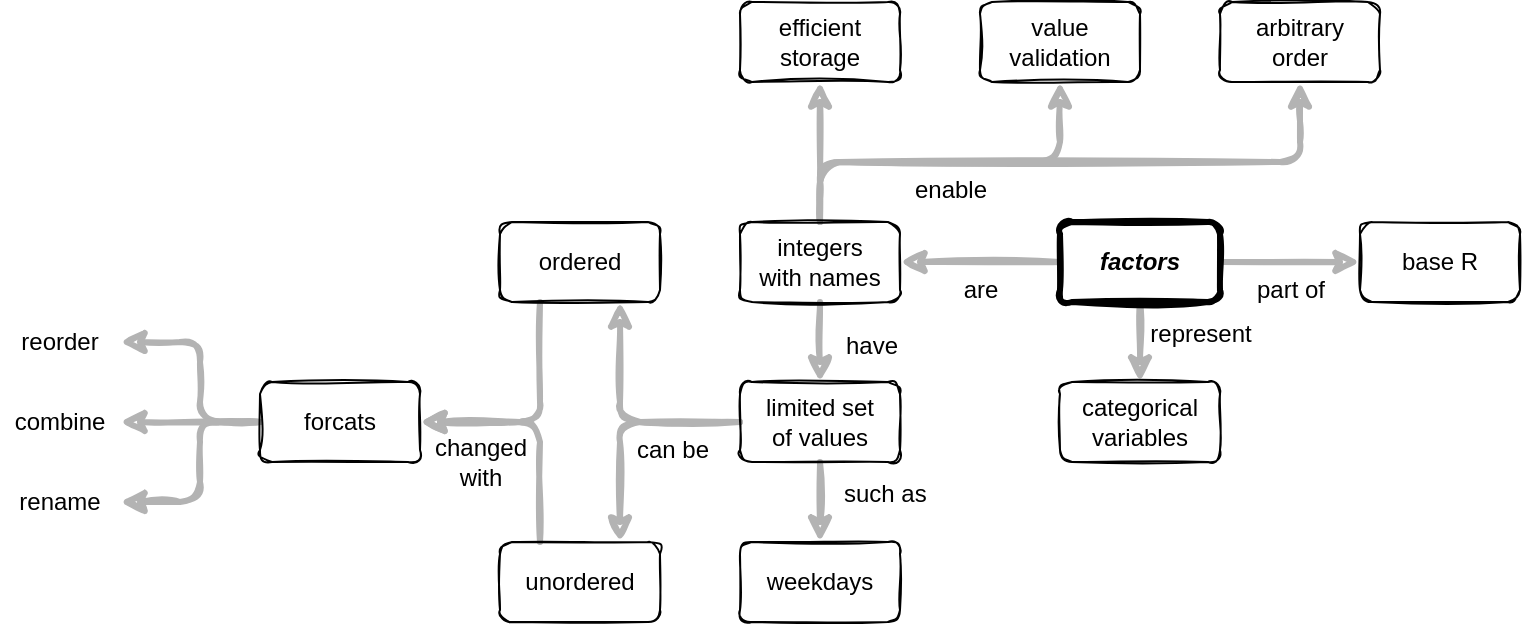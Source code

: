 <mxfile version="13.6.2" type="device"><diagram name="Page-1" id="42789a77-a242-8287-6e28-9cd8cfd52e62"><mxGraphModel dx="946" dy="680" grid="1" gridSize="10" guides="1" tooltips="1" connect="1" arrows="1" fold="1" page="1" pageScale="1" pageWidth="1100" pageHeight="850" background="#ffffff" math="0" shadow="0"><root><mxCell id="0"/><mxCell id="1" parent="0"/><mxCell id="Q8fEgzgGfGvltEnc6YPg-21" value="have" style="endArrow=classic;html=1;strokeWidth=3;strokeColor=#B3B3B3;verticalAlign=middle;fontSize=12;labelBackgroundColor=none;fontFamily=Helvetica;align=left;sketch=1;exitX=0.5;exitY=1;exitDx=0;exitDy=0;entryX=0.5;entryY=0;entryDx=0;entryDy=0;" parent="1" source="Q8fEgzgGfGvltEnc6YPg-26" target="Q8fEgzgGfGvltEnc6YPg-17" edge="1"><mxGeometry x="0.08" y="10" width="50" height="50" relative="1" as="geometry"><mxPoint x="380" y="220" as="sourcePoint"/><mxPoint x="430" y="390" as="targetPoint"/><Array as="points"/><mxPoint x="1" as="offset"/></mxGeometry></mxCell><mxCell id="02z_vxr1TSbZPnFrDk6E-7" value="such as" style="endArrow=classic;html=1;strokeWidth=3;strokeColor=#B3B3B3;verticalAlign=middle;fontSize=12;labelBackgroundColor=none;fontFamily=Helvetica;align=left;sketch=1;exitX=0.5;exitY=1;exitDx=0;exitDy=0;entryX=0.5;entryY=0;entryDx=0;entryDy=0;" edge="1" parent="1" source="Q8fEgzgGfGvltEnc6YPg-17" target="02z_vxr1TSbZPnFrDk6E-1"><mxGeometry x="-0.2" y="10" width="50" height="50" relative="1" as="geometry"><mxPoint x="640" y="200" as="sourcePoint"/><mxPoint x="640" y="280" as="targetPoint"/><Array as="points"/><mxPoint as="offset"/></mxGeometry></mxCell><mxCell id="02z_vxr1TSbZPnFrDk6E-8" value="are" style="endArrow=classic;html=1;strokeWidth=3;strokeColor=#B3B3B3;verticalAlign=top;fontSize=12;labelBackgroundColor=none;fontFamily=Helvetica;align=center;sketch=1;exitX=0;exitY=0.5;exitDx=0;exitDy=0;entryX=1;entryY=0.5;entryDx=0;entryDy=0;" edge="1" parent="1" source="Q8fEgzgGfGvltEnc6YPg-16" target="Q8fEgzgGfGvltEnc6YPg-26"><mxGeometry width="50" height="50" relative="1" as="geometry"><mxPoint x="640" y="200" as="sourcePoint"/><mxPoint x="640" y="280" as="targetPoint"/><Array as="points"/><mxPoint as="offset"/></mxGeometry></mxCell><mxCell id="02z_vxr1TSbZPnFrDk6E-9" value="" style="endArrow=classic;html=1;strokeWidth=3;strokeColor=#B3B3B3;verticalAlign=top;fontSize=12;labelBackgroundColor=none;fontFamily=Helvetica;align=center;sketch=1;exitX=0.5;exitY=0;exitDx=0;exitDy=0;entryX=0.5;entryY=1;entryDx=0;entryDy=0;" edge="1" parent="1" source="Q8fEgzgGfGvltEnc6YPg-26" target="02z_vxr1TSbZPnFrDk6E-6"><mxGeometry width="50" height="50" relative="1" as="geometry"><mxPoint x="600" y="180" as="sourcePoint"/><mxPoint x="500" y="180" as="targetPoint"/><Array as="points"/><mxPoint as="offset"/></mxGeometry></mxCell><mxCell id="02z_vxr1TSbZPnFrDk6E-10" value="can be" style="endArrow=classic;html=1;strokeWidth=3;strokeColor=#B3B3B3;verticalAlign=top;fontSize=12;labelBackgroundColor=none;fontFamily=Helvetica;align=center;sketch=1;exitX=0;exitY=0.5;exitDx=0;exitDy=0;entryX=0.75;entryY=1;entryDx=0;entryDy=0;" edge="1" parent="1" source="Q8fEgzgGfGvltEnc6YPg-17" target="02z_vxr1TSbZPnFrDk6E-2"><mxGeometry x="-0.429" width="50" height="50" relative="1" as="geometry"><mxPoint x="600" y="180" as="sourcePoint"/><mxPoint x="500" y="180" as="targetPoint"/><Array as="points"><mxPoint x="350" y="250"/></Array><mxPoint as="offset"/></mxGeometry></mxCell><mxCell id="02z_vxr1TSbZPnFrDk6E-11" value="" style="endArrow=classic;html=1;strokeWidth=3;strokeColor=#B3B3B3;verticalAlign=top;fontSize=12;labelBackgroundColor=none;fontFamily=Helvetica;align=center;sketch=1;entryX=0.75;entryY=0;entryDx=0;entryDy=0;exitX=0;exitY=0.5;exitDx=0;exitDy=0;" edge="1" parent="1" source="Q8fEgzgGfGvltEnc6YPg-17" target="02z_vxr1TSbZPnFrDk6E-3"><mxGeometry width="50" height="50" relative="1" as="geometry"><mxPoint x="410" y="170" as="sourcePoint"/><mxPoint x="330" y="130" as="targetPoint"/><Array as="points"><mxPoint x="350" y="250"/></Array><mxPoint as="offset"/></mxGeometry></mxCell><mxCell id="02z_vxr1TSbZPnFrDk6E-14" value="enable" style="endArrow=classic;html=1;strokeWidth=3;strokeColor=#B3B3B3;verticalAlign=top;fontSize=12;labelBackgroundColor=none;fontFamily=Helvetica;align=center;sketch=1;entryX=0.5;entryY=1;entryDx=0;entryDy=0;" edge="1" parent="1" target="02z_vxr1TSbZPnFrDk6E-4"><mxGeometry width="50" height="50" relative="1" as="geometry"><mxPoint x="450" y="150" as="sourcePoint"/><mxPoint x="460" y="90" as="targetPoint"/><Array as="points"><mxPoint x="450" y="120"/><mxPoint x="570" y="120"/></Array><mxPoint as="offset"/></mxGeometry></mxCell><mxCell id="02z_vxr1TSbZPnFrDk6E-15" value="" style="endArrow=classic;html=1;strokeWidth=3;strokeColor=#B3B3B3;verticalAlign=top;fontSize=12;labelBackgroundColor=none;fontFamily=Helvetica;align=center;sketch=1;entryX=0.5;entryY=1;entryDx=0;entryDy=0;" edge="1" parent="1" target="02z_vxr1TSbZPnFrDk6E-5"><mxGeometry width="50" height="50" relative="1" as="geometry"><mxPoint x="450" y="150" as="sourcePoint"/><mxPoint x="580" y="90" as="targetPoint"/><Array as="points"><mxPoint x="450" y="120"/><mxPoint x="690" y="120"/></Array><mxPoint as="offset"/></mxGeometry></mxCell><mxCell id="02z_vxr1TSbZPnFrDk6E-17" value="part of" style="endArrow=classic;html=1;strokeWidth=3;strokeColor=#B3B3B3;verticalAlign=top;fontSize=12;labelBackgroundColor=none;fontFamily=Helvetica;align=center;sketch=1;exitX=1;exitY=0.5;exitDx=0;exitDy=0;entryX=0;entryY=0.5;entryDx=0;entryDy=0;" edge="1" parent="1" source="Q8fEgzgGfGvltEnc6YPg-16" target="02z_vxr1TSbZPnFrDk6E-16"><mxGeometry width="50" height="50" relative="1" as="geometry"><mxPoint x="580" y="180" as="sourcePoint"/><mxPoint x="500" y="180" as="targetPoint"/><Array as="points"/><mxPoint as="offset"/></mxGeometry></mxCell><mxCell id="02z_vxr1TSbZPnFrDk6E-19" value="represent" style="endArrow=classic;html=1;strokeWidth=3;strokeColor=#B3B3B3;verticalAlign=middle;fontSize=12;labelBackgroundColor=none;fontFamily=Helvetica;align=center;sketch=1;entryX=0.5;entryY=0;entryDx=0;entryDy=0;exitX=0.5;exitY=1;exitDx=0;exitDy=0;" edge="1" parent="1" source="Q8fEgzgGfGvltEnc6YPg-16" target="02z_vxr1TSbZPnFrDk6E-18"><mxGeometry x="-0.2" y="30" width="50" height="50" relative="1" as="geometry"><mxPoint x="690" y="230" as="sourcePoint"/><mxPoint x="730" y="180" as="targetPoint"/><Array as="points"/><mxPoint as="offset"/></mxGeometry></mxCell><mxCell id="Q8fEgzgGfGvltEnc6YPg-16" value="&lt;b style=&quot;font-size: 12px&quot;&gt;&lt;i style=&quot;font-size: 12px&quot;&gt;factors&lt;/i&gt;&lt;/b&gt;" style="rounded=1;whiteSpace=wrap;html=1;strokeWidth=3;fontSize=12;fontFamily=Helvetica;fillColor=none;labelBackgroundColor=none;sketch=1;" parent="1" vertex="1"><mxGeometry x="570" y="150" width="80" height="40" as="geometry"/></mxCell><mxCell id="Q8fEgzgGfGvltEnc6YPg-26" value="integers&lt;br&gt;with names" style="rounded=1;whiteSpace=wrap;html=1;fontSize=12;fontFamily=Helvetica;fillColor=none;labelBackgroundColor=none;sketch=1;" parent="1" vertex="1"><mxGeometry x="410" y="150" width="80" height="40" as="geometry"/></mxCell><mxCell id="Q8fEgzgGfGvltEnc6YPg-17" value="limited set&lt;br&gt;of values" style="rounded=1;whiteSpace=wrap;html=1;fontSize=12;fontFamily=Helvetica;fillColor=none;labelBackgroundColor=none;sketch=1;" parent="1" vertex="1"><mxGeometry x="410" y="230" width="80" height="40" as="geometry"/></mxCell><mxCell id="02z_vxr1TSbZPnFrDk6E-1" value="weekdays" style="rounded=1;whiteSpace=wrap;html=1;fontSize=12;fontFamily=Helvetica;fillColor=none;labelBackgroundColor=none;sketch=1;" vertex="1" parent="1"><mxGeometry x="410" y="310" width="80" height="40" as="geometry"/></mxCell><mxCell id="02z_vxr1TSbZPnFrDk6E-4" value="value&lt;br&gt;validation" style="rounded=1;whiteSpace=wrap;html=1;fontSize=12;fontFamily=Helvetica;fillColor=none;labelBackgroundColor=none;sketch=1;" vertex="1" parent="1"><mxGeometry x="530" y="40" width="80" height="40" as="geometry"/></mxCell><mxCell id="02z_vxr1TSbZPnFrDk6E-5" value="arbitrary&lt;br&gt;order" style="rounded=1;whiteSpace=wrap;html=1;fontSize=12;fontFamily=Helvetica;fillColor=none;labelBackgroundColor=none;sketch=1;" vertex="1" parent="1"><mxGeometry x="650" y="40" width="80" height="40" as="geometry"/></mxCell><mxCell id="02z_vxr1TSbZPnFrDk6E-6" value="efficient&lt;br&gt;storage" style="rounded=1;whiteSpace=wrap;html=1;fontSize=12;fontFamily=Helvetica;fillColor=none;labelBackgroundColor=none;sketch=1;" vertex="1" parent="1"><mxGeometry x="410" y="40" width="80" height="40" as="geometry"/></mxCell><mxCell id="02z_vxr1TSbZPnFrDk6E-16" value="base R" style="rounded=1;whiteSpace=wrap;html=1;fontSize=12;fontFamily=Helvetica;fillColor=none;labelBackgroundColor=none;sketch=1;" vertex="1" parent="1"><mxGeometry x="720" y="150" width="80" height="40" as="geometry"/></mxCell><mxCell id="02z_vxr1TSbZPnFrDk6E-18" value="categorical&lt;br&gt;variables" style="rounded=1;whiteSpace=wrap;html=1;fontSize=12;fontFamily=Helvetica;fillColor=none;labelBackgroundColor=none;sketch=1;" vertex="1" parent="1"><mxGeometry x="570" y="230" width="80" height="40" as="geometry"/></mxCell><mxCell id="02z_vxr1TSbZPnFrDk6E-22" value="" style="endArrow=classic;html=1;strokeWidth=3;strokeColor=#B3B3B3;verticalAlign=top;fontSize=12;labelBackgroundColor=none;fontFamily=Helvetica;align=center;sketch=1;entryX=1;entryY=0.5;entryDx=0;entryDy=0;exitX=0.25;exitY=1;exitDx=0;exitDy=0;" edge="1" parent="1" source="02z_vxr1TSbZPnFrDk6E-2" target="02z_vxr1TSbZPnFrDk6E-21"><mxGeometry width="50" height="50" relative="1" as="geometry"><mxPoint x="420" y="260" as="sourcePoint"/><mxPoint x="360" y="320" as="targetPoint"/><Array as="points"><mxPoint x="310" y="250"/></Array><mxPoint as="offset"/></mxGeometry></mxCell><mxCell id="02z_vxr1TSbZPnFrDk6E-23" value="" style="endArrow=classic;html=1;strokeWidth=3;strokeColor=#B3B3B3;verticalAlign=top;fontSize=12;labelBackgroundColor=none;fontFamily=Helvetica;align=center;sketch=1;exitX=0.25;exitY=0;exitDx=0;exitDy=0;" edge="1" parent="1" source="02z_vxr1TSbZPnFrDk6E-3"><mxGeometry width="50" height="50" relative="1" as="geometry"><mxPoint x="310" y="300" as="sourcePoint"/><mxPoint x="250" y="250" as="targetPoint"/><Array as="points"><mxPoint x="310" y="250"/></Array><mxPoint as="offset"/></mxGeometry></mxCell><mxCell id="02z_vxr1TSbZPnFrDk6E-24" value="changed&lt;br&gt;with" style="edgeLabel;html=1;align=center;verticalAlign=middle;resizable=0;points=[];fontSize=12;labelBackgroundColor=none;" vertex="1" connectable="0" parent="02z_vxr1TSbZPnFrDk6E-23"><mxGeometry x="-0.35" y="2" relative="1" as="geometry"><mxPoint x="-28" y="-1" as="offset"/></mxGeometry></mxCell><mxCell id="02z_vxr1TSbZPnFrDk6E-25" value="reorder" style="text;html=1;strokeColor=none;fillColor=none;align=center;verticalAlign=middle;whiteSpace=wrap;rounded=0;labelBackgroundColor=none;fontSize=12;" vertex="1" parent="1"><mxGeometry x="40" y="200" width="60" height="20" as="geometry"/></mxCell><mxCell id="02z_vxr1TSbZPnFrDk6E-26" value="combine" style="text;html=1;strokeColor=none;fillColor=none;align=center;verticalAlign=middle;whiteSpace=wrap;rounded=0;labelBackgroundColor=none;fontSize=12;" vertex="1" parent="1"><mxGeometry x="40" y="240" width="60" height="20" as="geometry"/></mxCell><mxCell id="02z_vxr1TSbZPnFrDk6E-27" value="rename" style="text;html=1;strokeColor=none;fillColor=none;align=center;verticalAlign=middle;whiteSpace=wrap;rounded=0;labelBackgroundColor=none;fontSize=12;" vertex="1" parent="1"><mxGeometry x="40" y="280" width="60" height="20" as="geometry"/></mxCell><mxCell id="02z_vxr1TSbZPnFrDk6E-28" value="" style="endArrow=classic;html=1;strokeWidth=3;strokeColor=#B3B3B3;verticalAlign=middle;fontSize=12;labelBackgroundColor=none;fontFamily=Helvetica;align=left;sketch=1;exitX=0;exitY=0.5;exitDx=0;exitDy=0;entryX=1;entryY=0.5;entryDx=0;entryDy=0;" edge="1" parent="1" source="02z_vxr1TSbZPnFrDk6E-21" target="02z_vxr1TSbZPnFrDk6E-25"><mxGeometry x="0.08" y="10" width="50" height="50" relative="1" as="geometry"><mxPoint x="460" y="200" as="sourcePoint"/><mxPoint x="460" y="240" as="targetPoint"/><Array as="points"><mxPoint x="140" y="250"/><mxPoint x="140" y="210"/></Array><mxPoint x="1" as="offset"/></mxGeometry></mxCell><mxCell id="02z_vxr1TSbZPnFrDk6E-29" value="" style="endArrow=classic;html=1;strokeWidth=3;strokeColor=#B3B3B3;verticalAlign=middle;fontSize=12;labelBackgroundColor=none;fontFamily=Helvetica;align=left;sketch=1;entryX=1;entryY=0.5;entryDx=0;entryDy=0;" edge="1" parent="1" target="02z_vxr1TSbZPnFrDk6E-27"><mxGeometry x="0.08" y="10" width="50" height="50" relative="1" as="geometry"><mxPoint x="170" y="250" as="sourcePoint"/><mxPoint x="110" y="230" as="targetPoint"/><Array as="points"><mxPoint x="140" y="250"/><mxPoint x="140" y="290"/></Array><mxPoint x="1" as="offset"/></mxGeometry></mxCell><mxCell id="02z_vxr1TSbZPnFrDk6E-30" value="" style="endArrow=classic;html=1;strokeWidth=3;strokeColor=#B3B3B3;verticalAlign=middle;fontSize=12;labelBackgroundColor=none;fontFamily=Helvetica;align=left;sketch=1;entryX=1;entryY=0.5;entryDx=0;entryDy=0;" edge="1" parent="1" target="02z_vxr1TSbZPnFrDk6E-26"><mxGeometry x="0.08" y="10" width="50" height="50" relative="1" as="geometry"><mxPoint x="170" y="250" as="sourcePoint"/><mxPoint x="110" y="300" as="targetPoint"/><Array as="points"/><mxPoint x="1" as="offset"/></mxGeometry></mxCell><mxCell id="02z_vxr1TSbZPnFrDk6E-2" value="ordered" style="rounded=1;whiteSpace=wrap;html=1;fontSize=12;fontFamily=Helvetica;fillColor=none;labelBackgroundColor=none;sketch=1;" vertex="1" parent="1"><mxGeometry x="290" y="150" width="80" height="40" as="geometry"/></mxCell><mxCell id="02z_vxr1TSbZPnFrDk6E-3" value="unordered" style="rounded=1;whiteSpace=wrap;html=1;fontSize=12;fontFamily=Helvetica;fillColor=none;labelBackgroundColor=none;sketch=1;" vertex="1" parent="1"><mxGeometry x="290" y="310" width="80" height="40" as="geometry"/></mxCell><mxCell id="02z_vxr1TSbZPnFrDk6E-21" value="forcats" style="rounded=1;whiteSpace=wrap;html=1;fontSize=12;fontFamily=Helvetica;fillColor=none;labelBackgroundColor=none;sketch=1;" vertex="1" parent="1"><mxGeometry x="170" y="230" width="80" height="40" as="geometry"/></mxCell></root></mxGraphModel></diagram></mxfile>